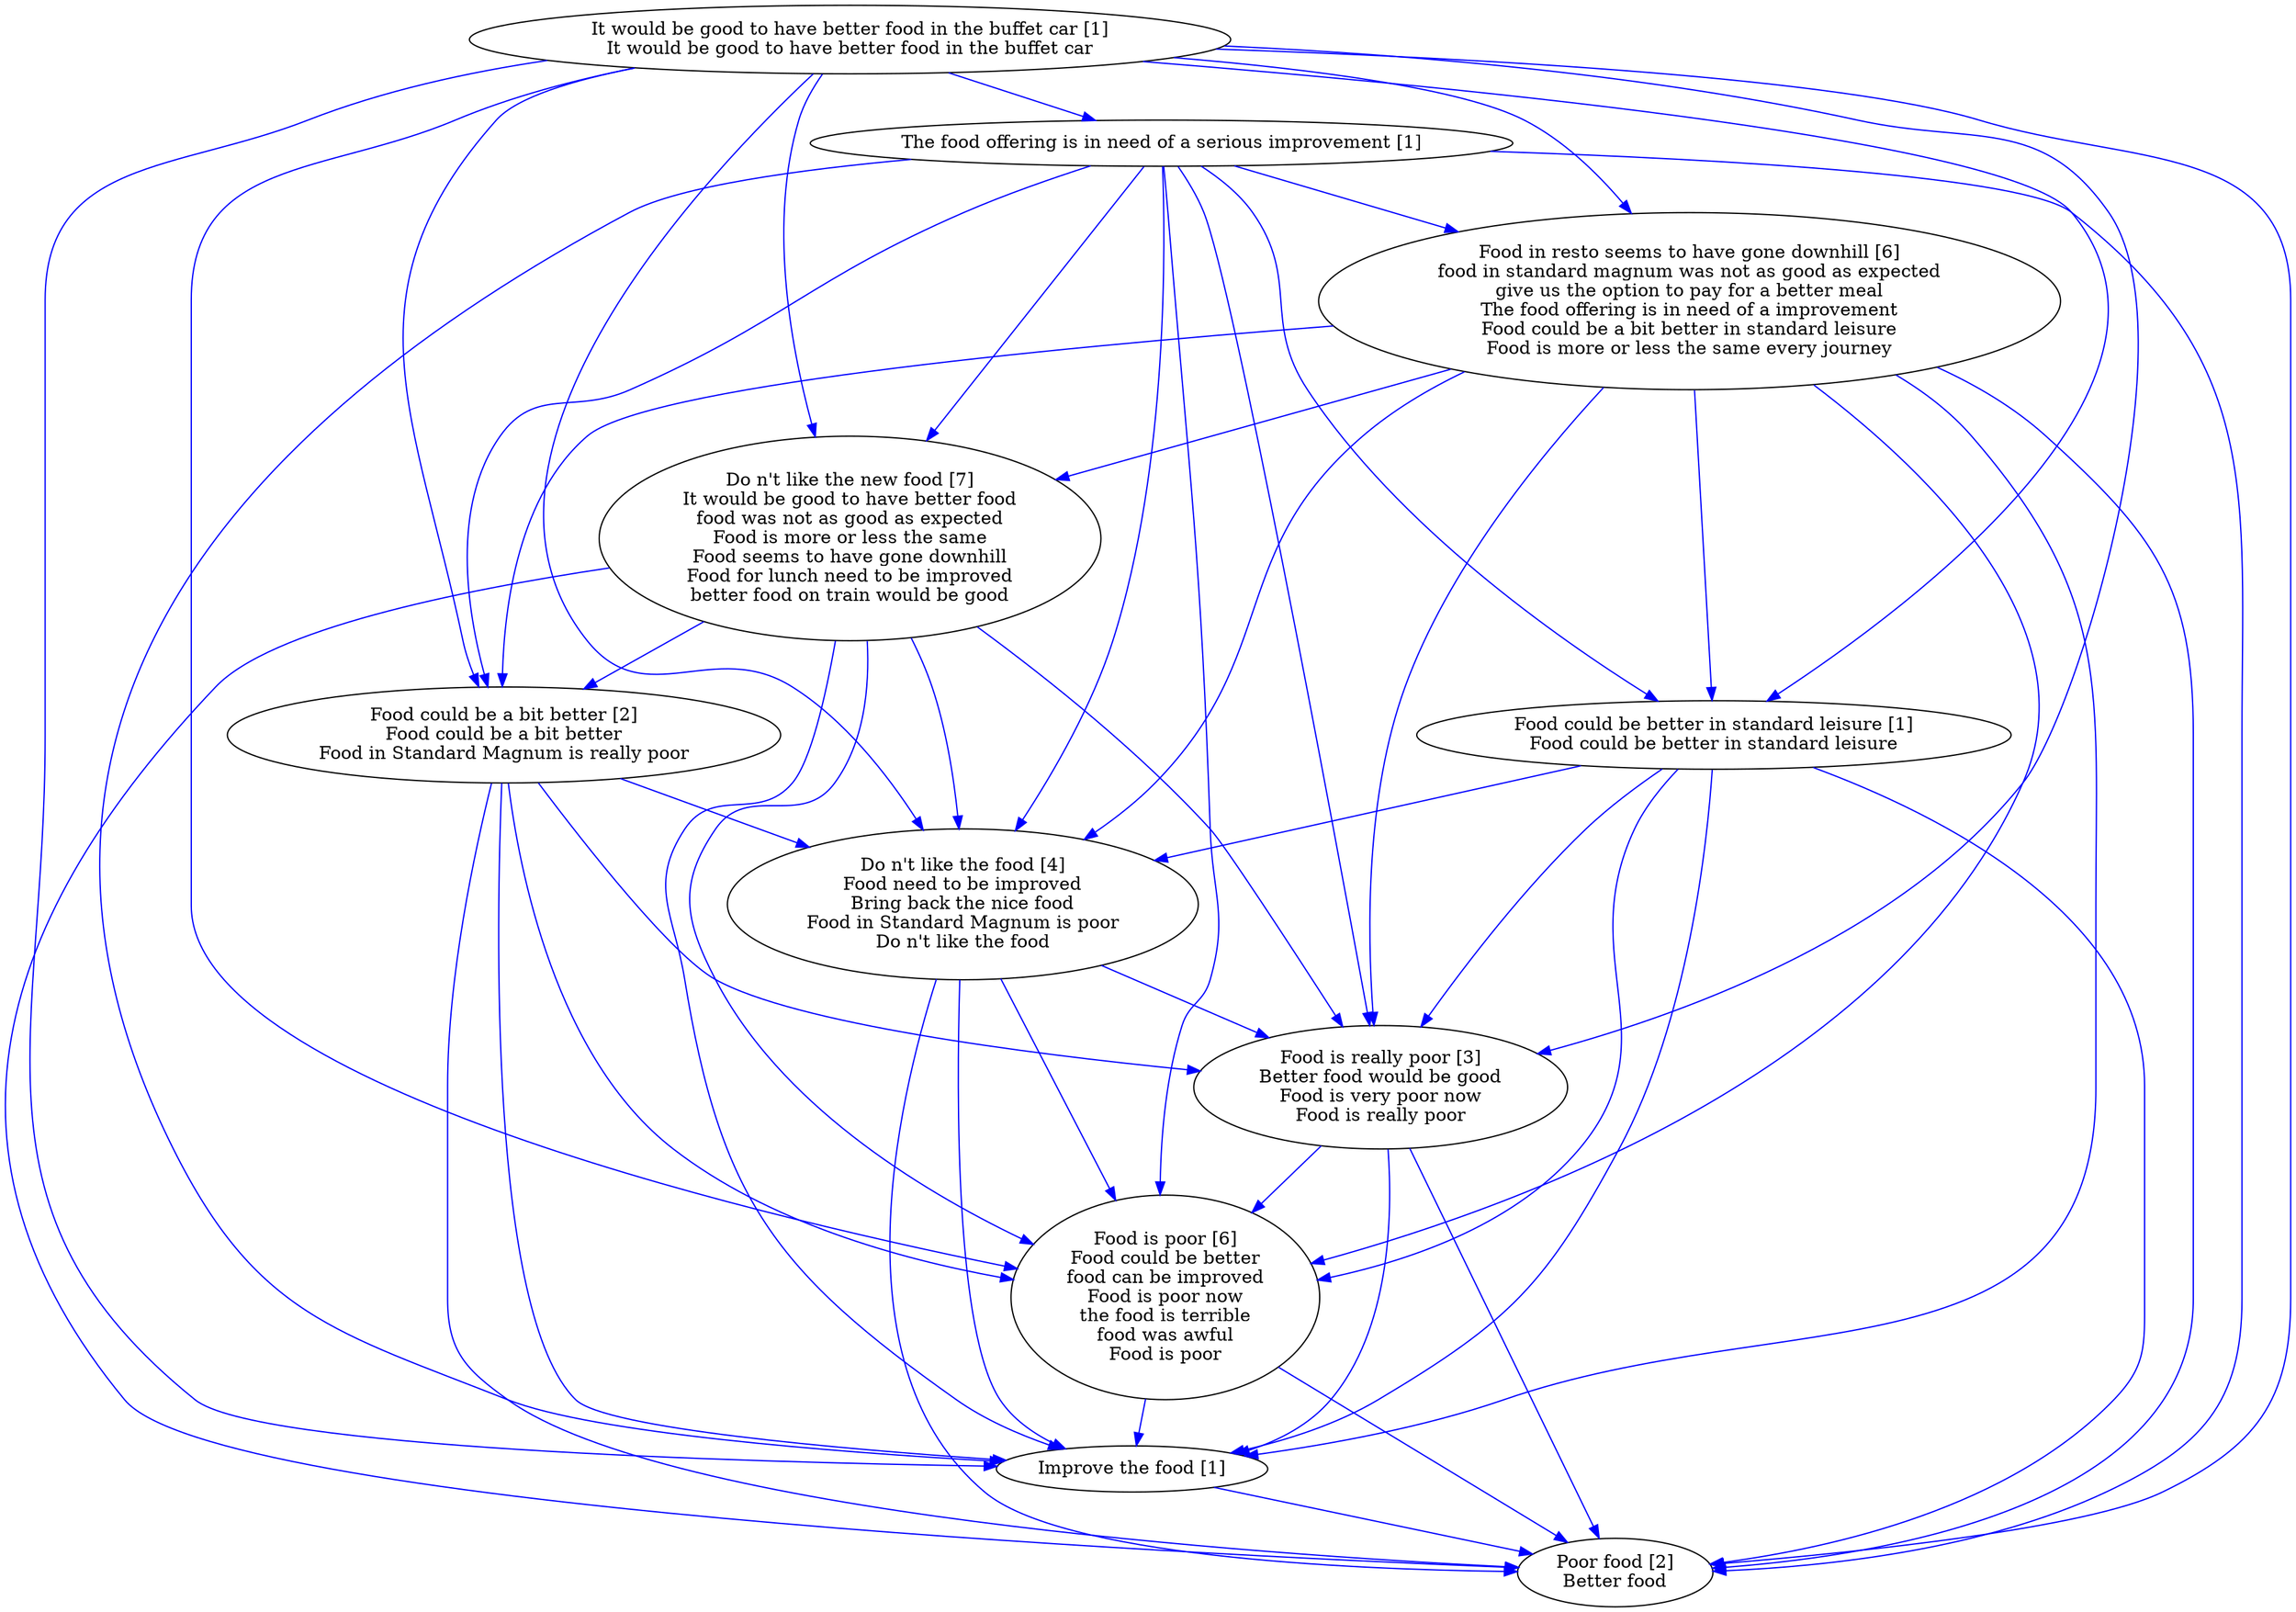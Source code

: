 digraph collapsedGraph {
"Food in resto seems to have gone downhill [6]\nfood in standard magnum was not as good as expected\ngive us the option to pay for a better meal\nThe food offering is in need of a improvement\nFood could be a bit better in standard leisure\nFood is more or less the same every journey""Do n't like the food [4]\nFood need to be improved\nBring back the nice food\nFood in Standard Magnum is poor\nDo n't like the food""Food could be a bit better [2]\nFood could be a bit better\nFood in Standard Magnum is really poor""Do n't like the new food [7]\nIt would be good to have better food\nfood was not as good as expected\nFood is more or less the same\nFood seems to have gone downhill\nFood for lunch need to be improved\nbetter food on train would be good""Food is poor [6]\nFood could be better\nfood can be improved\nFood is poor now\nthe food is terrible\nfood was awful\nFood is poor""Food is really poor [3]\nBetter food would be good\nFood is very poor now\nFood is really poor""Poor food [2]\nBetter food""Food could be better in standard leisure [1]\nFood could be better in standard leisure""Improve the food [1]""It would be good to have better food in the buffet car [1]\nIt would be good to have better food in the buffet car""The food offering is in need of a serious improvement [1]""Food is poor [6]\nFood could be better\nfood can be improved\nFood is poor now\nthe food is terrible\nfood was awful\nFood is poor" -> "Poor food [2]\nBetter food" [color=blue]
"Do n't like the new food [7]\nIt would be good to have better food\nfood was not as good as expected\nFood is more or less the same\nFood seems to have gone downhill\nFood for lunch need to be improved\nbetter food on train would be good" -> "Improve the food [1]" [color=blue]
"Food in resto seems to have gone downhill [6]\nfood in standard magnum was not as good as expected\ngive us the option to pay for a better meal\nThe food offering is in need of a improvement\nFood could be a bit better in standard leisure\nFood is more or less the same every journey" -> "Food is poor [6]\nFood could be better\nfood can be improved\nFood is poor now\nthe food is terrible\nfood was awful\nFood is poor" [color=blue]
"The food offering is in need of a serious improvement [1]" -> "Food is poor [6]\nFood could be better\nfood can be improved\nFood is poor now\nthe food is terrible\nfood was awful\nFood is poor" [color=blue]
"The food offering is in need of a serious improvement [1]" -> "Do n't like the new food [7]\nIt would be good to have better food\nfood was not as good as expected\nFood is more or less the same\nFood seems to have gone downhill\nFood for lunch need to be improved\nbetter food on train would be good" [color=blue]
"The food offering is in need of a serious improvement [1]" -> "Improve the food [1]" [color=blue]
"The food offering is in need of a serious improvement [1]" -> "Do n't like the food [4]\nFood need to be improved\nBring back the nice food\nFood in Standard Magnum is poor\nDo n't like the food" [color=blue]
"Food is really poor [3]\nBetter food would be good\nFood is very poor now\nFood is really poor" -> "Poor food [2]\nBetter food" [color=blue]
"It would be good to have better food in the buffet car [1]\nIt would be good to have better food in the buffet car" -> "The food offering is in need of a serious improvement [1]" [color=blue]
"It would be good to have better food in the buffet car [1]\nIt would be good to have better food in the buffet car" -> "Food is really poor [3]\nBetter food would be good\nFood is very poor now\nFood is really poor" [color=blue]
"Food in resto seems to have gone downhill [6]\nfood in standard magnum was not as good as expected\ngive us the option to pay for a better meal\nThe food offering is in need of a improvement\nFood could be a bit better in standard leisure\nFood is more or less the same every journey" -> "Food is really poor [3]\nBetter food would be good\nFood is very poor now\nFood is really poor" [color=blue]
"Do n't like the new food [7]\nIt would be good to have better food\nfood was not as good as expected\nFood is more or less the same\nFood seems to have gone downhill\nFood for lunch need to be improved\nbetter food on train would be good" -> "Do n't like the food [4]\nFood need to be improved\nBring back the nice food\nFood in Standard Magnum is poor\nDo n't like the food" [color=blue]
"Food is really poor [3]\nBetter food would be good\nFood is very poor now\nFood is really poor" -> "Improve the food [1]" [color=blue]
"Do n't like the new food [7]\nIt would be good to have better food\nfood was not as good as expected\nFood is more or less the same\nFood seems to have gone downhill\nFood for lunch need to be improved\nbetter food on train would be good" -> "Food is really poor [3]\nBetter food would be good\nFood is very poor now\nFood is really poor" [color=blue]
"Food is really poor [3]\nBetter food would be good\nFood is very poor now\nFood is really poor" -> "Food is poor [6]\nFood could be better\nfood can be improved\nFood is poor now\nthe food is terrible\nfood was awful\nFood is poor" [color=blue]
"Do n't like the new food [7]\nIt would be good to have better food\nfood was not as good as expected\nFood is more or less the same\nFood seems to have gone downhill\nFood for lunch need to be improved\nbetter food on train would be good" -> "Poor food [2]\nBetter food" [color=blue]
"Food in resto seems to have gone downhill [6]\nfood in standard magnum was not as good as expected\ngive us the option to pay for a better meal\nThe food offering is in need of a improvement\nFood could be a bit better in standard leisure\nFood is more or less the same every journey" -> "Do n't like the new food [7]\nIt would be good to have better food\nfood was not as good as expected\nFood is more or less the same\nFood seems to have gone downhill\nFood for lunch need to be improved\nbetter food on train would be good" [color=blue]
"It would be good to have better food in the buffet car [1]\nIt would be good to have better food in the buffet car" -> "Food in resto seems to have gone downhill [6]\nfood in standard magnum was not as good as expected\ngive us the option to pay for a better meal\nThe food offering is in need of a improvement\nFood could be a bit better in standard leisure\nFood is more or less the same every journey" [color=blue]
"Food could be a bit better [2]\nFood could be a bit better\nFood in Standard Magnum is really poor" -> "Food is really poor [3]\nBetter food would be good\nFood is very poor now\nFood is really poor" [color=blue]
"It would be good to have better food in the buffet car [1]\nIt would be good to have better food in the buffet car" -> "Do n't like the new food [7]\nIt would be good to have better food\nfood was not as good as expected\nFood is more or less the same\nFood seems to have gone downhill\nFood for lunch need to be improved\nbetter food on train would be good" [color=blue]
"Food in resto seems to have gone downhill [6]\nfood in standard magnum was not as good as expected\ngive us the option to pay for a better meal\nThe food offering is in need of a improvement\nFood could be a bit better in standard leisure\nFood is more or less the same every journey" -> "Do n't like the food [4]\nFood need to be improved\nBring back the nice food\nFood in Standard Magnum is poor\nDo n't like the food" [color=blue]
"Food in resto seems to have gone downhill [6]\nfood in standard magnum was not as good as expected\ngive us the option to pay for a better meal\nThe food offering is in need of a improvement\nFood could be a bit better in standard leisure\nFood is more or less the same every journey" -> "Improve the food [1]" [color=blue]
"It would be good to have better food in the buffet car [1]\nIt would be good to have better food in the buffet car" -> "Poor food [2]\nBetter food" [color=blue]
"It would be good to have better food in the buffet car [1]\nIt would be good to have better food in the buffet car" -> "Food could be a bit better [2]\nFood could be a bit better\nFood in Standard Magnum is really poor" [color=blue]
"Food in resto seems to have gone downhill [6]\nfood in standard magnum was not as good as expected\ngive us the option to pay for a better meal\nThe food offering is in need of a improvement\nFood could be a bit better in standard leisure\nFood is more or less the same every journey" -> "Food could be a bit better [2]\nFood could be a bit better\nFood in Standard Magnum is really poor" [color=blue]
"Food is poor [6]\nFood could be better\nfood can be improved\nFood is poor now\nthe food is terrible\nfood was awful\nFood is poor" -> "Improve the food [1]" [color=blue]
"Food could be better in standard leisure [1]\nFood could be better in standard leisure" -> "Do n't like the food [4]\nFood need to be improved\nBring back the nice food\nFood in Standard Magnum is poor\nDo n't like the food" [color=blue]
"Food could be better in standard leisure [1]\nFood could be better in standard leisure" -> "Improve the food [1]" [color=blue]
"It would be good to have better food in the buffet car [1]\nIt would be good to have better food in the buffet car" -> "Food is poor [6]\nFood could be better\nfood can be improved\nFood is poor now\nthe food is terrible\nfood was awful\nFood is poor" [color=blue]
"It would be good to have better food in the buffet car [1]\nIt would be good to have better food in the buffet car" -> "Do n't like the food [4]\nFood need to be improved\nBring back the nice food\nFood in Standard Magnum is poor\nDo n't like the food" [color=blue]
"It would be good to have better food in the buffet car [1]\nIt would be good to have better food in the buffet car" -> "Improve the food [1]" [color=blue]
"Do n't like the food [4]\nFood need to be improved\nBring back the nice food\nFood in Standard Magnum is poor\nDo n't like the food" -> "Food is poor [6]\nFood could be better\nfood can be improved\nFood is poor now\nthe food is terrible\nfood was awful\nFood is poor" [color=blue]
"Food could be better in standard leisure [1]\nFood could be better in standard leisure" -> "Poor food [2]\nBetter food" [color=blue]
"Do n't like the food [4]\nFood need to be improved\nBring back the nice food\nFood in Standard Magnum is poor\nDo n't like the food" -> "Food is really poor [3]\nBetter food would be good\nFood is very poor now\nFood is really poor" [color=blue]
"Do n't like the food [4]\nFood need to be improved\nBring back the nice food\nFood in Standard Magnum is poor\nDo n't like the food" -> "Poor food [2]\nBetter food" [color=blue]
"Food could be better in standard leisure [1]\nFood could be better in standard leisure" -> "Food is poor [6]\nFood could be better\nfood can be improved\nFood is poor now\nthe food is terrible\nfood was awful\nFood is poor" [color=blue]
"Food could be better in standard leisure [1]\nFood could be better in standard leisure" -> "Food is really poor [3]\nBetter food would be good\nFood is very poor now\nFood is really poor" [color=blue]
"The food offering is in need of a serious improvement [1]" -> "Food is really poor [3]\nBetter food would be good\nFood is very poor now\nFood is really poor" [color=blue]
"The food offering is in need of a serious improvement [1]" -> "Poor food [2]\nBetter food" [color=blue]
"The food offering is in need of a serious improvement [1]" -> "Food could be a bit better [2]\nFood could be a bit better\nFood in Standard Magnum is really poor" [color=blue]
"The food offering is in need of a serious improvement [1]" -> "Food in resto seems to have gone downhill [6]\nfood in standard magnum was not as good as expected\ngive us the option to pay for a better meal\nThe food offering is in need of a improvement\nFood could be a bit better in standard leisure\nFood is more or less the same every journey" [color=blue]
"Food could be a bit better [2]\nFood could be a bit better\nFood in Standard Magnum is really poor" -> "Poor food [2]\nBetter food" [color=blue]
"Food could be a bit better [2]\nFood could be a bit better\nFood in Standard Magnum is really poor" -> "Do n't like the food [4]\nFood need to be improved\nBring back the nice food\nFood in Standard Magnum is poor\nDo n't like the food" [color=blue]
"Do n't like the food [4]\nFood need to be improved\nBring back the nice food\nFood in Standard Magnum is poor\nDo n't like the food" -> "Improve the food [1]" [color=blue]
"Do n't like the new food [7]\nIt would be good to have better food\nfood was not as good as expected\nFood is more or less the same\nFood seems to have gone downhill\nFood for lunch need to be improved\nbetter food on train would be good" -> "Food is poor [6]\nFood could be better\nfood can be improved\nFood is poor now\nthe food is terrible\nfood was awful\nFood is poor" [color=blue]
"Food in resto seems to have gone downhill [6]\nfood in standard magnum was not as good as expected\ngive us the option to pay for a better meal\nThe food offering is in need of a improvement\nFood could be a bit better in standard leisure\nFood is more or less the same every journey" -> "Poor food [2]\nBetter food" [color=blue]
"Improve the food [1]" -> "Poor food [2]\nBetter food" [color=blue]
"Food could be a bit better [2]\nFood could be a bit better\nFood in Standard Magnum is really poor" -> "Improve the food [1]" [color=blue]
"Food could be a bit better [2]\nFood could be a bit better\nFood in Standard Magnum is really poor" -> "Food is poor [6]\nFood could be better\nfood can be improved\nFood is poor now\nthe food is terrible\nfood was awful\nFood is poor" [color=blue]
"Do n't like the new food [7]\nIt would be good to have better food\nfood was not as good as expected\nFood is more or less the same\nFood seems to have gone downhill\nFood for lunch need to be improved\nbetter food on train would be good" -> "Food could be a bit better [2]\nFood could be a bit better\nFood in Standard Magnum is really poor" [color=blue]
"It would be good to have better food in the buffet car [1]\nIt would be good to have better food in the buffet car" -> "Food could be better in standard leisure [1]\nFood could be better in standard leisure" [color=blue]
"The food offering is in need of a serious improvement [1]" -> "Food could be better in standard leisure [1]\nFood could be better in standard leisure" [color=blue]
"Food in resto seems to have gone downhill [6]\nfood in standard magnum was not as good as expected\ngive us the option to pay for a better meal\nThe food offering is in need of a improvement\nFood could be a bit better in standard leisure\nFood is more or less the same every journey" -> "Food could be better in standard leisure [1]\nFood could be better in standard leisure" [color=blue]
}